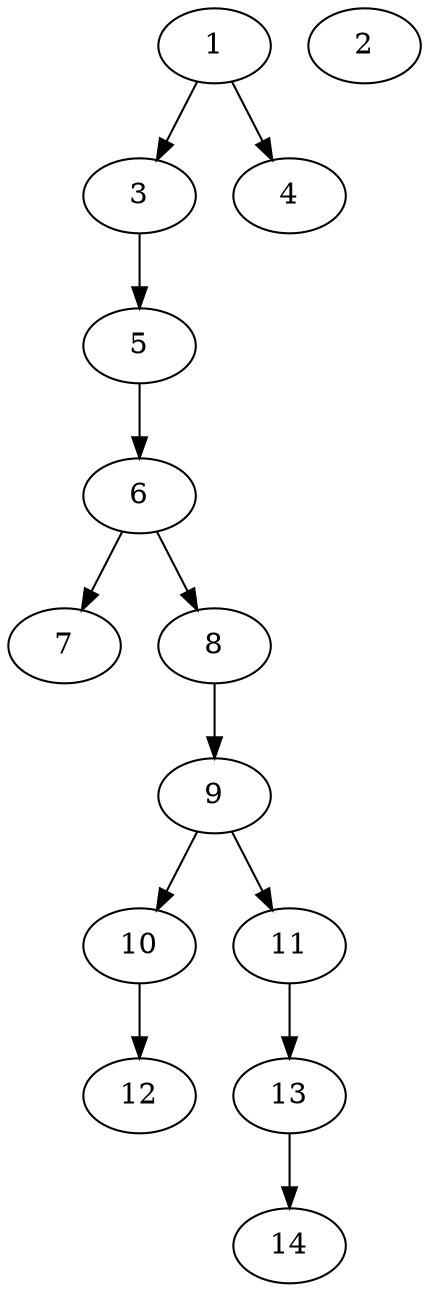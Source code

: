 // DAG (tier=1-easy, mode=data, n=14, ccr=0.326, fat=0.356, density=0.309, regular=0.630, jump=0.024, mindata=1048576, maxdata=8388608)
// DAG automatically generated by daggen at Sun Aug 24 16:33:33 2025
// /home/ermia/Project/Environments/daggen/bin/daggen --dot --ccr 0.326 --fat 0.356 --regular 0.630 --density 0.309 --jump 0.024 --mindata 1048576 --maxdata 8388608 -n 14 
digraph G {
  1 [size="484959195660741", alpha="0.17", expect_size="242479597830370"]
  1 -> 3 [size ="10335603916800"]
  1 -> 4 [size ="10335603916800"]
  2 [size="304010136357345984", alpha="0.08", expect_size="152005068178672992"]
  3 [size="5843827506540445696", alpha="0.09", expect_size="2921913753270222848"]
  3 -> 5 [size ="25955032629248"]
  4 [size="148195979415312224", alpha="0.18", expect_size="74097989707656112"]
  5 [size="386418843165684400128", alpha="0.17", expect_size="193209421582842200064"]
  5 -> 6 [size ="424419683991552"]
  6 [size="1128479214263753856", alpha="0.19", expect_size="564239607131876928"]
  6 -> 7 [size ="544954174668800"]
  6 -> 8 [size ="544954174668800"]
  7 [size="10131344829936934", alpha="0.18", expect_size="5065672414968467"]
  8 [size="5157263936806300", alpha="0.09", expect_size="2578631968403150"]
  8 -> 9 [size ="136915504332800"]
  9 [size="19644533885108224000", alpha="0.15", expect_size="9822266942554112000"]
  9 -> 10 [size ="58243992780800"]
  9 -> 11 [size ="58243992780800"]
  10 [size="352202358670583168", alpha="0.17", expect_size="176101179335291584"]
  10 -> 12 [size ="350937617006592"]
  11 [size="184853232638626889728", alpha="0.01", expect_size="92426616319313444864"]
  11 -> 13 [size ="259601991729152"]
  12 [size="2836228070497158", alpha="0.03", expect_size="1418114035248579"]
  13 [size="451717657902467514368", alpha="0.18", expect_size="225858828951233757184"]
  13 -> 14 [size ="470978807201792"]
  14 [size="6326551117281967", alpha="0.04", expect_size="3163275558640983"]
}